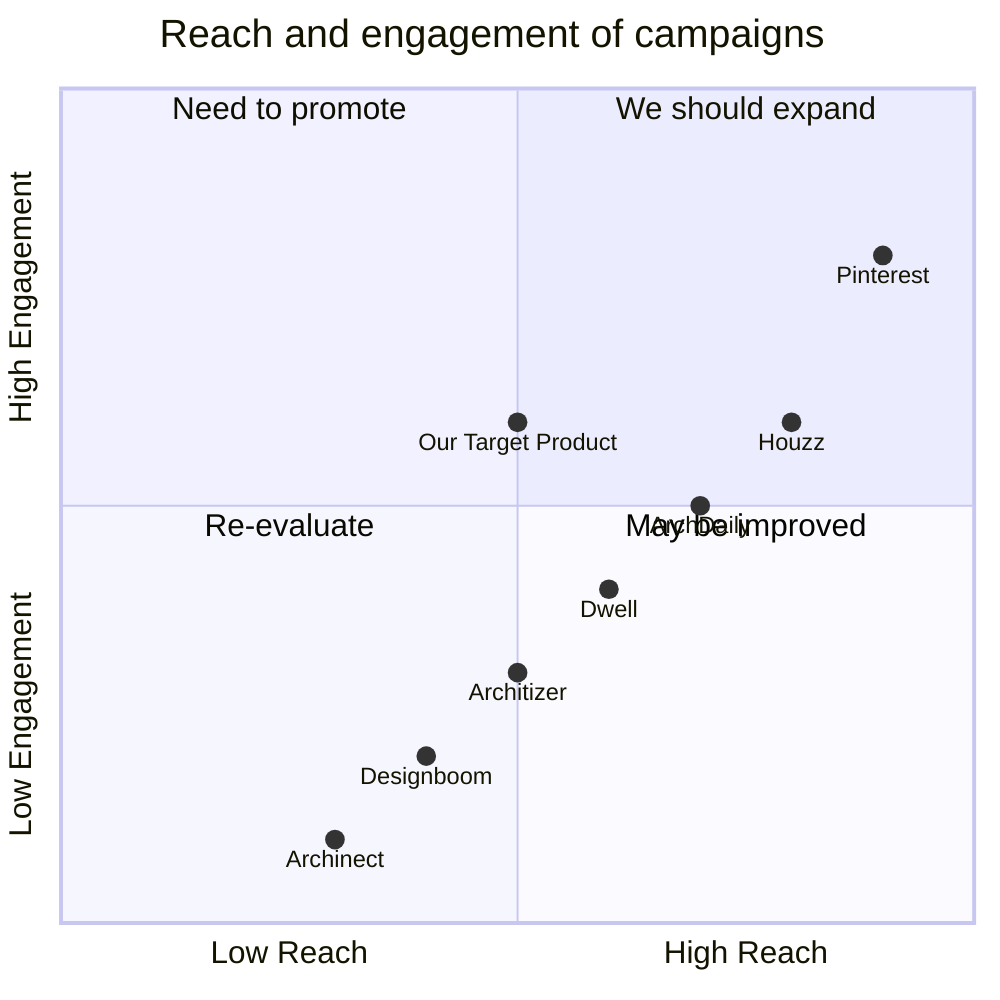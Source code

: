 quadrantChart
    title Reach and engagement of campaigns
    x-axis Low Reach --> High Reach
    y-axis Low Engagement --> High Engagement
    quadrant-1 We should expand
    quadrant-2 Need to promote
    quadrant-3 Re-evaluate
    quadrant-4 May be improved
    "Pinterest": [0.9, 0.8]
    "ArchDaily": [0.7, 0.5]
    "Houzz": [0.8, 0.6]
    "Dwell": [0.6, 0.4]
    "Architizer": [0.5, 0.3]
    "Designboom": [0.4, 0.2]
    "Archinect": [0.3, 0.1]
    "Our Target Product": [0.5, 0.6]